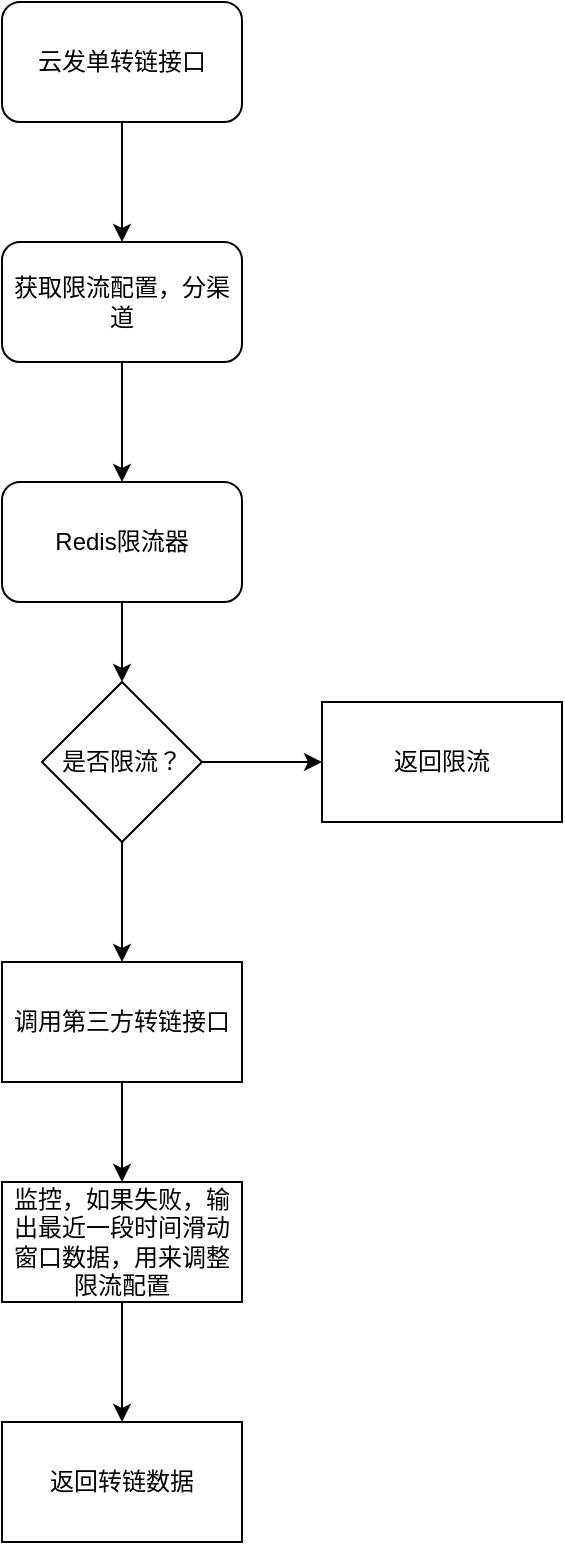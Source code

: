<mxfile version="27.0.3">
  <diagram name="第 1 页" id="9EJP2KuG1XHF9_5zYFYH">
    <mxGraphModel dx="1344" dy="828" grid="1" gridSize="10" guides="1" tooltips="1" connect="1" arrows="1" fold="1" page="1" pageScale="1" pageWidth="827" pageHeight="1169" math="0" shadow="0">
      <root>
        <mxCell id="0" />
        <mxCell id="1" parent="0" />
        <mxCell id="q6jHyc1xz01H0Q7mAJ3v-3" style="edgeStyle=orthogonalEdgeStyle;rounded=0;orthogonalLoop=1;jettySize=auto;html=1;exitX=0.5;exitY=1;exitDx=0;exitDy=0;entryX=0.5;entryY=0;entryDx=0;entryDy=0;" edge="1" parent="1" source="q6jHyc1xz01H0Q7mAJ3v-1" target="q6jHyc1xz01H0Q7mAJ3v-2">
          <mxGeometry relative="1" as="geometry" />
        </mxCell>
        <mxCell id="q6jHyc1xz01H0Q7mAJ3v-1" value="云发单转链接口" style="rounded=1;whiteSpace=wrap;html=1;" vertex="1" parent="1">
          <mxGeometry x="340" y="140" width="120" height="60" as="geometry" />
        </mxCell>
        <mxCell id="q6jHyc1xz01H0Q7mAJ3v-5" style="edgeStyle=orthogonalEdgeStyle;rounded=0;orthogonalLoop=1;jettySize=auto;html=1;exitX=0.5;exitY=1;exitDx=0;exitDy=0;entryX=0.5;entryY=0;entryDx=0;entryDy=0;" edge="1" parent="1" source="q6jHyc1xz01H0Q7mAJ3v-2" target="q6jHyc1xz01H0Q7mAJ3v-4">
          <mxGeometry relative="1" as="geometry" />
        </mxCell>
        <mxCell id="q6jHyc1xz01H0Q7mAJ3v-2" value="获取限流配置，分渠道" style="rounded=1;whiteSpace=wrap;html=1;" vertex="1" parent="1">
          <mxGeometry x="340" y="260" width="120" height="60" as="geometry" />
        </mxCell>
        <mxCell id="q6jHyc1xz01H0Q7mAJ3v-7" style="edgeStyle=orthogonalEdgeStyle;rounded=0;orthogonalLoop=1;jettySize=auto;html=1;exitX=0.5;exitY=1;exitDx=0;exitDy=0;entryX=0.5;entryY=0;entryDx=0;entryDy=0;" edge="1" parent="1" source="q6jHyc1xz01H0Q7mAJ3v-4" target="q6jHyc1xz01H0Q7mAJ3v-6">
          <mxGeometry relative="1" as="geometry" />
        </mxCell>
        <mxCell id="q6jHyc1xz01H0Q7mAJ3v-4" value="Redis限流器" style="rounded=1;whiteSpace=wrap;html=1;" vertex="1" parent="1">
          <mxGeometry x="340" y="380" width="120" height="60" as="geometry" />
        </mxCell>
        <mxCell id="q6jHyc1xz01H0Q7mAJ3v-9" value="" style="edgeStyle=orthogonalEdgeStyle;rounded=0;orthogonalLoop=1;jettySize=auto;html=1;" edge="1" parent="1" source="q6jHyc1xz01H0Q7mAJ3v-6" target="q6jHyc1xz01H0Q7mAJ3v-8">
          <mxGeometry relative="1" as="geometry" />
        </mxCell>
        <mxCell id="q6jHyc1xz01H0Q7mAJ3v-11" value="" style="edgeStyle=orthogonalEdgeStyle;rounded=0;orthogonalLoop=1;jettySize=auto;html=1;" edge="1" parent="1" source="q6jHyc1xz01H0Q7mAJ3v-6" target="q6jHyc1xz01H0Q7mAJ3v-10">
          <mxGeometry relative="1" as="geometry" />
        </mxCell>
        <mxCell id="q6jHyc1xz01H0Q7mAJ3v-6" value="是否限流？" style="rhombus;whiteSpace=wrap;html=1;" vertex="1" parent="1">
          <mxGeometry x="360" y="480" width="80" height="80" as="geometry" />
        </mxCell>
        <mxCell id="q6jHyc1xz01H0Q7mAJ3v-8" value="返回限流" style="whiteSpace=wrap;html=1;" vertex="1" parent="1">
          <mxGeometry x="500" y="490" width="120" height="60" as="geometry" />
        </mxCell>
        <mxCell id="q6jHyc1xz01H0Q7mAJ3v-13" value="" style="edgeStyle=orthogonalEdgeStyle;rounded=0;orthogonalLoop=1;jettySize=auto;html=1;" edge="1" parent="1" source="q6jHyc1xz01H0Q7mAJ3v-10" target="q6jHyc1xz01H0Q7mAJ3v-12">
          <mxGeometry relative="1" as="geometry" />
        </mxCell>
        <mxCell id="q6jHyc1xz01H0Q7mAJ3v-10" value="调用第三方转链接口" style="whiteSpace=wrap;html=1;" vertex="1" parent="1">
          <mxGeometry x="340" y="620" width="120" height="60" as="geometry" />
        </mxCell>
        <mxCell id="q6jHyc1xz01H0Q7mAJ3v-15" value="" style="edgeStyle=orthogonalEdgeStyle;rounded=0;orthogonalLoop=1;jettySize=auto;html=1;" edge="1" parent="1" source="q6jHyc1xz01H0Q7mAJ3v-12" target="q6jHyc1xz01H0Q7mAJ3v-14">
          <mxGeometry relative="1" as="geometry" />
        </mxCell>
        <mxCell id="q6jHyc1xz01H0Q7mAJ3v-12" value="监控，如果失败，输出最近一段时间滑动窗口数据，用来调整限流配置" style="whiteSpace=wrap;html=1;" vertex="1" parent="1">
          <mxGeometry x="340" y="730" width="120" height="60" as="geometry" />
        </mxCell>
        <mxCell id="q6jHyc1xz01H0Q7mAJ3v-14" value="返回转链数据" style="whiteSpace=wrap;html=1;" vertex="1" parent="1">
          <mxGeometry x="340" y="850" width="120" height="60" as="geometry" />
        </mxCell>
      </root>
    </mxGraphModel>
  </diagram>
</mxfile>
